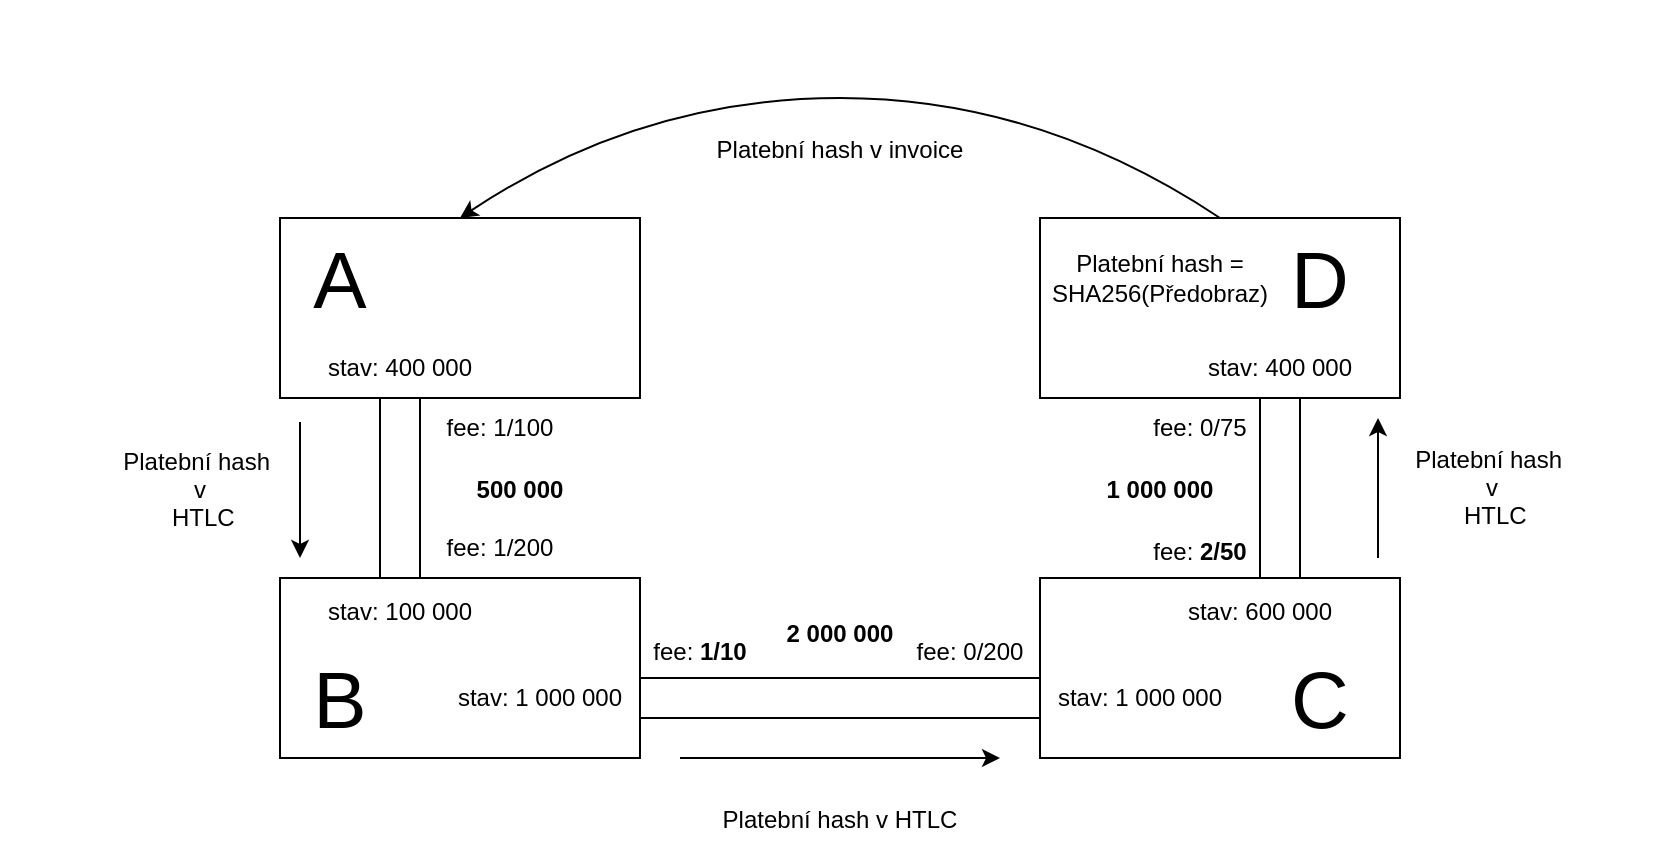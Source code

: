 <mxfile version="14.9.6" type="device"><diagram id="nJmo1MeJMTxPX2XCmWua" name="Stránka-1"><mxGraphModel dx="1550" dy="895" grid="1" gridSize="10" guides="1" tooltips="1" connect="1" arrows="1" fold="1" page="1" pageScale="1" pageWidth="1169" pageHeight="827" math="0" shadow="0"><root><mxCell id="0"/><mxCell id="1" parent="0"/><mxCell id="Kr1m1AjmEM8Lvie4a58P-1" value="" style="rounded=0;whiteSpace=wrap;html=1;" parent="1" vertex="1"><mxGeometry x="170" y="160" width="180" height="90" as="geometry"/></mxCell><mxCell id="Kr1m1AjmEM8Lvie4a58P-3" value="" style="rounded=0;whiteSpace=wrap;html=1;" parent="1" vertex="1"><mxGeometry x="550" y="160" width="180" height="90" as="geometry"/></mxCell><mxCell id="Kr1m1AjmEM8Lvie4a58P-4" value="" style="rounded=0;whiteSpace=wrap;html=1;" parent="1" vertex="1"><mxGeometry x="170" y="340" width="180" height="90" as="geometry"/></mxCell><mxCell id="Kr1m1AjmEM8Lvie4a58P-5" value="" style="rounded=0;whiteSpace=wrap;html=1;" parent="1" vertex="1"><mxGeometry x="550" y="340" width="180" height="90" as="geometry"/></mxCell><mxCell id="Kr1m1AjmEM8Lvie4a58P-6" value="" style="rounded=0;whiteSpace=wrap;html=1;" parent="1" vertex="1"><mxGeometry x="350" y="390" width="200" height="20" as="geometry"/></mxCell><mxCell id="Kr1m1AjmEM8Lvie4a58P-7" value="" style="rounded=0;whiteSpace=wrap;html=1;" parent="1" vertex="1"><mxGeometry x="220" y="250" width="20" height="90" as="geometry"/></mxCell><mxCell id="Kr1m1AjmEM8Lvie4a58P-8" value="" style="rounded=0;whiteSpace=wrap;html=1;" parent="1" vertex="1"><mxGeometry x="660" y="250" width="20" height="90" as="geometry"/></mxCell><mxCell id="Kr1m1AjmEM8Lvie4a58P-9" value="&lt;b&gt;2 000 000&lt;/b&gt;" style="text;html=1;strokeColor=none;fillColor=none;align=center;verticalAlign=middle;whiteSpace=wrap;rounded=0;" parent="1" vertex="1"><mxGeometry x="400" y="358" width="100" height="20" as="geometry"/></mxCell><mxCell id="Kr1m1AjmEM8Lvie4a58P-10" value="&lt;b&gt;500 000&lt;/b&gt;" style="text;html=1;strokeColor=none;fillColor=none;align=center;verticalAlign=middle;whiteSpace=wrap;rounded=0;" parent="1" vertex="1"><mxGeometry x="240" y="286" width="100" height="20" as="geometry"/></mxCell><mxCell id="Kr1m1AjmEM8Lvie4a58P-11" value="&lt;b&gt;1 000 000&lt;/b&gt;" style="text;html=1;strokeColor=none;fillColor=none;align=center;verticalAlign=middle;whiteSpace=wrap;rounded=0;" parent="1" vertex="1"><mxGeometry x="560" y="286" width="100" height="20" as="geometry"/></mxCell><mxCell id="Kr1m1AjmEM8Lvie4a58P-12" value="stav: 400 000" style="text;html=1;strokeColor=none;fillColor=none;align=center;verticalAlign=middle;whiteSpace=wrap;rounded=0;" parent="1" vertex="1"><mxGeometry x="170" y="220" width="120" height="30" as="geometry"/></mxCell><mxCell id="Kr1m1AjmEM8Lvie4a58P-13" value="stav: 100 000" style="text;html=1;strokeColor=none;fillColor=none;align=center;verticalAlign=middle;whiteSpace=wrap;rounded=0;" parent="1" vertex="1"><mxGeometry x="170" y="342" width="120" height="30" as="geometry"/></mxCell><mxCell id="Kr1m1AjmEM8Lvie4a58P-14" value="A" style="text;html=1;strokeColor=none;fillColor=none;align=center;verticalAlign=middle;whiteSpace=wrap;rounded=0;fontSize=40;" parent="1" vertex="1"><mxGeometry x="180" y="180" width="40" height="20" as="geometry"/></mxCell><mxCell id="Kr1m1AjmEM8Lvie4a58P-15" value="D" style="text;html=1;strokeColor=none;fillColor=none;align=center;verticalAlign=middle;whiteSpace=wrap;rounded=0;fontSize=40;" parent="1" vertex="1"><mxGeometry x="670" y="180" width="40" height="20" as="geometry"/></mxCell><mxCell id="Kr1m1AjmEM8Lvie4a58P-16" value="B" style="text;html=1;strokeColor=none;fillColor=none;align=center;verticalAlign=middle;whiteSpace=wrap;rounded=0;fontSize=40;" parent="1" vertex="1"><mxGeometry x="180" y="390" width="40" height="20" as="geometry"/></mxCell><mxCell id="Kr1m1AjmEM8Lvie4a58P-17" value="C" style="text;html=1;strokeColor=none;fillColor=none;align=center;verticalAlign=middle;whiteSpace=wrap;rounded=0;fontSize=40;" parent="1" vertex="1"><mxGeometry x="670" y="390" width="40" height="20" as="geometry"/></mxCell><mxCell id="Kr1m1AjmEM8Lvie4a58P-19" value="stav: 1 000 000" style="text;html=1;strokeColor=none;fillColor=none;align=center;verticalAlign=middle;whiteSpace=wrap;rounded=0;" parent="1" vertex="1"><mxGeometry x="250" y="385" width="100" height="30" as="geometry"/></mxCell><mxCell id="Kr1m1AjmEM8Lvie4a58P-24" value="stav: 1 000 000" style="text;html=1;strokeColor=none;fillColor=none;align=center;verticalAlign=middle;whiteSpace=wrap;rounded=0;" parent="1" vertex="1"><mxGeometry x="550" y="385" width="100" height="30" as="geometry"/></mxCell><mxCell id="Kr1m1AjmEM8Lvie4a58P-25" value="stav: 600 000" style="text;html=1;strokeColor=none;fillColor=none;align=center;verticalAlign=middle;whiteSpace=wrap;rounded=0;" parent="1" vertex="1"><mxGeometry x="600" y="342" width="120" height="30" as="geometry"/></mxCell><mxCell id="Kr1m1AjmEM8Lvie4a58P-26" value="stav: 400 000" style="text;html=1;strokeColor=none;fillColor=none;align=center;verticalAlign=middle;whiteSpace=wrap;rounded=0;" parent="1" vertex="1"><mxGeometry x="610" y="220" width="120" height="30" as="geometry"/></mxCell><mxCell id="Kr1m1AjmEM8Lvie4a58P-30" value="fee: 1/100" style="text;html=1;strokeColor=none;fillColor=none;align=center;verticalAlign=middle;whiteSpace=wrap;rounded=0;" parent="1" vertex="1"><mxGeometry x="250" y="250" width="60" height="30" as="geometry"/></mxCell><mxCell id="Kr1m1AjmEM8Lvie4a58P-31" value="fee: 1/200" style="text;html=1;strokeColor=none;fillColor=none;align=center;verticalAlign=middle;whiteSpace=wrap;rounded=0;" parent="1" vertex="1"><mxGeometry x="250" y="310" width="60" height="30" as="geometry"/></mxCell><mxCell id="Kr1m1AjmEM8Lvie4a58P-32" value="fee: &lt;b&gt;1/10&lt;/b&gt;" style="text;html=1;strokeColor=none;fillColor=none;align=center;verticalAlign=middle;whiteSpace=wrap;rounded=0;" parent="1" vertex="1"><mxGeometry x="320" y="362" width="120" height="30" as="geometry"/></mxCell><mxCell id="Kr1m1AjmEM8Lvie4a58P-33" value="fee: 0/200" style="text;html=1;strokeColor=none;fillColor=none;align=center;verticalAlign=middle;whiteSpace=wrap;rounded=0;" parent="1" vertex="1"><mxGeometry x="480" y="362" width="70" height="30" as="geometry"/></mxCell><mxCell id="Kr1m1AjmEM8Lvie4a58P-34" value="fee: &lt;b&gt;2/50&lt;/b&gt;" style="text;html=1;strokeColor=none;fillColor=none;align=center;verticalAlign=middle;whiteSpace=wrap;rounded=0;" parent="1" vertex="1"><mxGeometry x="570" y="312" width="120" height="30" as="geometry"/></mxCell><mxCell id="Kr1m1AjmEM8Lvie4a58P-35" value="fee: 0/75" style="text;html=1;strokeColor=none;fillColor=none;align=center;verticalAlign=middle;whiteSpace=wrap;rounded=0;" parent="1" vertex="1"><mxGeometry x="570" y="250" width="120" height="30" as="geometry"/></mxCell><mxCell id="Kr1m1AjmEM8Lvie4a58P-37" value="" style="curved=1;endArrow=classic;html=1;fontSize=40;exitX=0.5;exitY=0;exitDx=0;exitDy=0;entryX=0.5;entryY=0;entryDx=0;entryDy=0;" parent="1" source="Kr1m1AjmEM8Lvie4a58P-3" target="Kr1m1AjmEM8Lvie4a58P-1" edge="1"><mxGeometry width="50" height="50" relative="1" as="geometry"><mxPoint x="430" y="110" as="sourcePoint"/><mxPoint x="480" y="60" as="targetPoint"/><Array as="points"><mxPoint x="550" y="100"/><mxPoint x="350" y="100"/></Array></mxGeometry></mxCell><mxCell id="Kr1m1AjmEM8Lvie4a58P-38" value="&lt;p&gt;&lt;font style=&quot;line-height: 100% ; font-size: 12px&quot;&gt;Platební hash v invoice&lt;/font&gt;&lt;/p&gt;" style="text;html=1;strokeColor=none;fillColor=none;align=center;verticalAlign=middle;whiteSpace=wrap;rounded=0;fontSize=40;" parent="1" vertex="1"><mxGeometry x="350" y="100" width="200" height="30" as="geometry"/></mxCell><mxCell id="Kr1m1AjmEM8Lvie4a58P-39" value="" style="endArrow=classic;html=1;fontSize=40;" parent="1" edge="1"><mxGeometry width="50" height="50" relative="1" as="geometry"><mxPoint x="180" y="262" as="sourcePoint"/><mxPoint x="180" y="330" as="targetPoint"/></mxGeometry></mxCell><mxCell id="Kr1m1AjmEM8Lvie4a58P-40" value="Platební hash &#10;v&#10; HTLC" style="text;strokeColor=none;fillColor=none;align=center;verticalAlign=middle;rounded=0;fontSize=12;spacing=2;" parent="1" vertex="1"><mxGeometry x="30" y="275" width="200" height="40" as="geometry"/></mxCell><mxCell id="Kr1m1AjmEM8Lvie4a58P-41" value="Platební hash = SHA256(Předobraz)" style="text;html=1;strokeColor=none;fillColor=none;align=center;verticalAlign=middle;whiteSpace=wrap;rounded=0;fontSize=12;" parent="1" vertex="1"><mxGeometry x="590" y="180" width="40" height="20" as="geometry"/></mxCell><mxCell id="Kr1m1AjmEM8Lvie4a58P-42" value="" style="endArrow=classic;html=1;fontSize=40;" parent="1" edge="1"><mxGeometry width="50" height="50" relative="1" as="geometry"><mxPoint x="719" y="330" as="sourcePoint"/><mxPoint x="719" y="260" as="targetPoint"/></mxGeometry></mxCell><mxCell id="Kr1m1AjmEM8Lvie4a58P-43" value="Platební hash &#10;v&#10; HTLC" style="text;strokeColor=none;fillColor=none;align=center;verticalAlign=middle;rounded=0;fontSize=12;spacing=2;" parent="1" vertex="1"><mxGeometry x="691" y="274" width="170" height="40" as="geometry"/></mxCell><mxCell id="Kr1m1AjmEM8Lvie4a58P-44" value="Platební hash v HTLC" style="text;strokeColor=none;fillColor=none;align=center;verticalAlign=middle;rounded=0;fontSize=12;spacing=2;" parent="1" vertex="1"><mxGeometry x="372.5" y="440" width="155" height="40" as="geometry"/></mxCell><mxCell id="Kr1m1AjmEM8Lvie4a58P-45" value="" style="endArrow=classic;html=1;fontSize=40;" parent="1" edge="1"><mxGeometry width="50" height="50" relative="1" as="geometry"><mxPoint x="370" y="430" as="sourcePoint"/><mxPoint x="530" y="430" as="targetPoint"/></mxGeometry></mxCell></root></mxGraphModel></diagram></mxfile>
